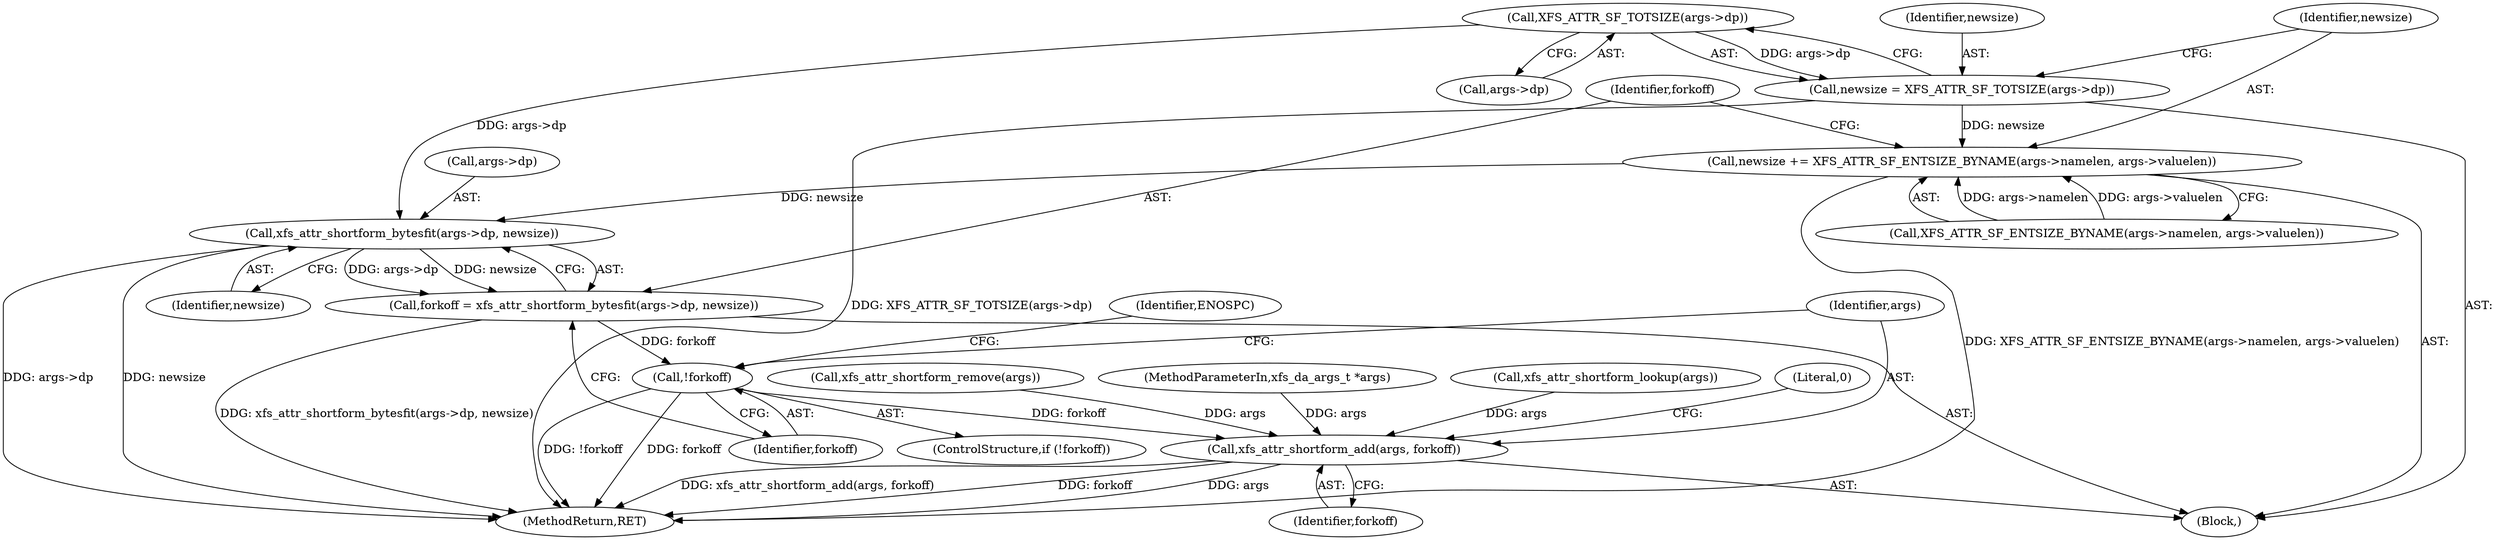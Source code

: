 digraph "0_linux_7b38460dc8e4eafba06c78f8e37099d3b34d473c@pointer" {
"1000166" [label="(Call,XFS_ATTR_SF_TOTSIZE(args->dp))"];
"1000164" [label="(Call,newsize = XFS_ATTR_SF_TOTSIZE(args->dp))"];
"1000170" [label="(Call,newsize += XFS_ATTR_SF_ENTSIZE_BYNAME(args->namelen, args->valuelen))"];
"1000181" [label="(Call,xfs_attr_shortform_bytesfit(args->dp, newsize))"];
"1000179" [label="(Call,forkoff = xfs_attr_shortform_bytesfit(args->dp, newsize))"];
"1000187" [label="(Call,!forkoff)"];
"1000192" [label="(Call,xfs_attr_shortform_add(args, forkoff))"];
"1000102" [label="(Block,)"];
"1000170" [label="(Call,newsize += XFS_ATTR_SF_ENTSIZE_BYNAME(args->namelen, args->valuelen))"];
"1000182" [label="(Call,args->dp)"];
"1000179" [label="(Call,forkoff = xfs_attr_shortform_bytesfit(args->dp, newsize))"];
"1000101" [label="(MethodParameterIn,xfs_da_args_t *args)"];
"1000197" [label="(MethodReturn,RET)"];
"1000167" [label="(Call,args->dp)"];
"1000110" [label="(Call,xfs_attr_shortform_lookup(args))"];
"1000180" [label="(Identifier,forkoff)"];
"1000194" [label="(Identifier,forkoff)"];
"1000166" [label="(Call,XFS_ATTR_SF_TOTSIZE(args->dp))"];
"1000196" [label="(Literal,0)"];
"1000193" [label="(Identifier,args)"];
"1000191" [label="(Identifier,ENOSPC)"];
"1000186" [label="(ControlStructure,if (!forkoff))"];
"1000187" [label="(Call,!forkoff)"];
"1000165" [label="(Identifier,newsize)"];
"1000172" [label="(Call,XFS_ATTR_SF_ENTSIZE_BYNAME(args->namelen, args->valuelen))"];
"1000192" [label="(Call,xfs_attr_shortform_add(args, forkoff))"];
"1000185" [label="(Identifier,newsize)"];
"1000181" [label="(Call,xfs_attr_shortform_bytesfit(args->dp, newsize))"];
"1000171" [label="(Identifier,newsize)"];
"1000164" [label="(Call,newsize = XFS_ATTR_SF_TOTSIZE(args->dp))"];
"1000143" [label="(Call,xfs_attr_shortform_remove(args))"];
"1000188" [label="(Identifier,forkoff)"];
"1000166" -> "1000164"  [label="AST: "];
"1000166" -> "1000167"  [label="CFG: "];
"1000167" -> "1000166"  [label="AST: "];
"1000164" -> "1000166"  [label="CFG: "];
"1000166" -> "1000164"  [label="DDG: args->dp"];
"1000166" -> "1000181"  [label="DDG: args->dp"];
"1000164" -> "1000102"  [label="AST: "];
"1000165" -> "1000164"  [label="AST: "];
"1000171" -> "1000164"  [label="CFG: "];
"1000164" -> "1000197"  [label="DDG: XFS_ATTR_SF_TOTSIZE(args->dp)"];
"1000164" -> "1000170"  [label="DDG: newsize"];
"1000170" -> "1000102"  [label="AST: "];
"1000170" -> "1000172"  [label="CFG: "];
"1000171" -> "1000170"  [label="AST: "];
"1000172" -> "1000170"  [label="AST: "];
"1000180" -> "1000170"  [label="CFG: "];
"1000170" -> "1000197"  [label="DDG: XFS_ATTR_SF_ENTSIZE_BYNAME(args->namelen, args->valuelen)"];
"1000172" -> "1000170"  [label="DDG: args->namelen"];
"1000172" -> "1000170"  [label="DDG: args->valuelen"];
"1000170" -> "1000181"  [label="DDG: newsize"];
"1000181" -> "1000179"  [label="AST: "];
"1000181" -> "1000185"  [label="CFG: "];
"1000182" -> "1000181"  [label="AST: "];
"1000185" -> "1000181"  [label="AST: "];
"1000179" -> "1000181"  [label="CFG: "];
"1000181" -> "1000197"  [label="DDG: newsize"];
"1000181" -> "1000197"  [label="DDG: args->dp"];
"1000181" -> "1000179"  [label="DDG: args->dp"];
"1000181" -> "1000179"  [label="DDG: newsize"];
"1000179" -> "1000102"  [label="AST: "];
"1000180" -> "1000179"  [label="AST: "];
"1000188" -> "1000179"  [label="CFG: "];
"1000179" -> "1000197"  [label="DDG: xfs_attr_shortform_bytesfit(args->dp, newsize)"];
"1000179" -> "1000187"  [label="DDG: forkoff"];
"1000187" -> "1000186"  [label="AST: "];
"1000187" -> "1000188"  [label="CFG: "];
"1000188" -> "1000187"  [label="AST: "];
"1000191" -> "1000187"  [label="CFG: "];
"1000193" -> "1000187"  [label="CFG: "];
"1000187" -> "1000197"  [label="DDG: forkoff"];
"1000187" -> "1000197"  [label="DDG: !forkoff"];
"1000187" -> "1000192"  [label="DDG: forkoff"];
"1000192" -> "1000102"  [label="AST: "];
"1000192" -> "1000194"  [label="CFG: "];
"1000193" -> "1000192"  [label="AST: "];
"1000194" -> "1000192"  [label="AST: "];
"1000196" -> "1000192"  [label="CFG: "];
"1000192" -> "1000197"  [label="DDG: forkoff"];
"1000192" -> "1000197"  [label="DDG: args"];
"1000192" -> "1000197"  [label="DDG: xfs_attr_shortform_add(args, forkoff)"];
"1000143" -> "1000192"  [label="DDG: args"];
"1000110" -> "1000192"  [label="DDG: args"];
"1000101" -> "1000192"  [label="DDG: args"];
}

